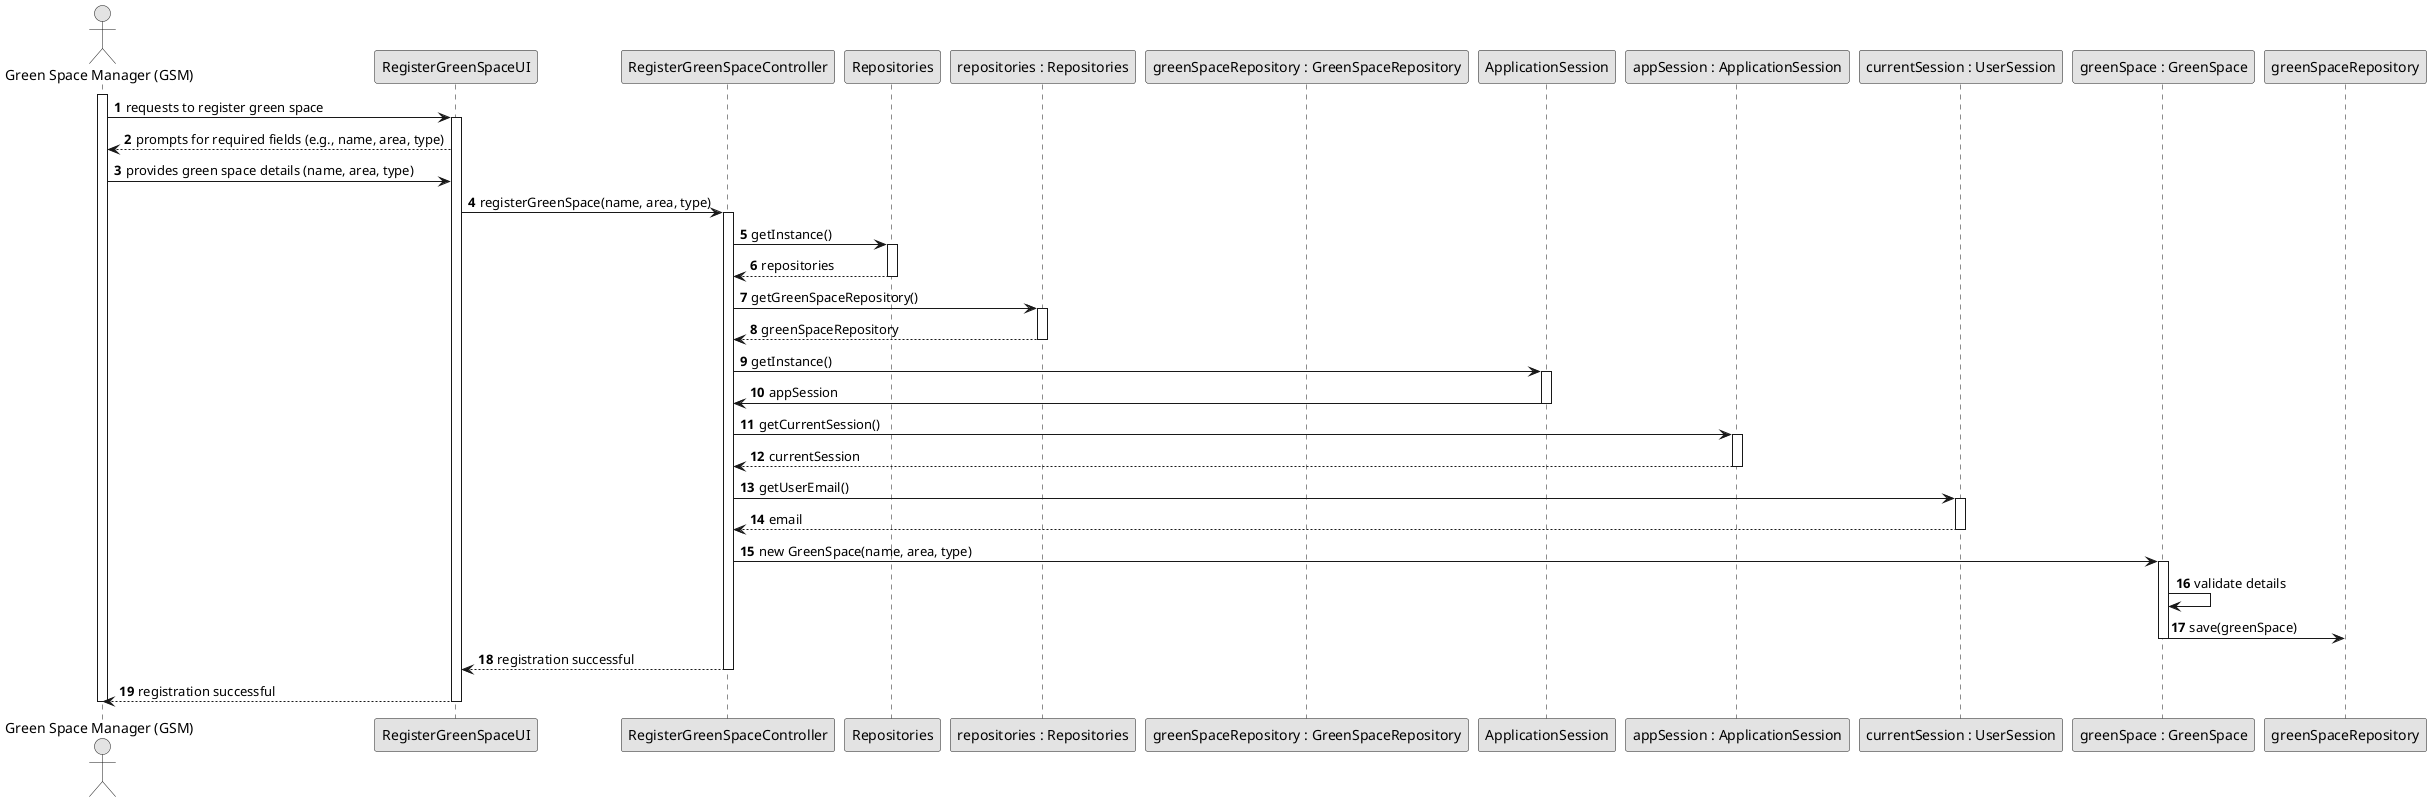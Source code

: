 @startuml
skinparam monochrome true
skinparam packageStyle rectangle
skinparam shadowing false

autonumber

actor "Green Space Manager (GSM)" as GSM
participant "RegisterGreenSpaceUI" as UI
participant "RegisterGreenSpaceController" as CTRL
participant "Repositories" as RepositorySingleton
participant "repositories : Repositories" as PLAT
participant "greenSpaceRepository : GreenSpaceRepository" as GreenSpaceRepository
participant "ApplicationSession" as _APP
participant "appSession : ApplicationSession" as APP
participant "currentSession : UserSession" as SESSAO
participant "greenSpace : GreenSpace" as GREENSPACE

activate GSM

    GSM -> UI : requests to register green space
    activate UI

        UI --> GSM : prompts for required fields (e.g., name, area, type)

    GSM -> UI : provides green space details (name, area, type)

        UI -> CTRL : registerGreenSpace(name, area, type)
        activate CTRL

            CTRL -> RepositorySingleton : getInstance()
            activate RepositorySingleton

                RepositorySingleton --> CTRL : repositories
            deactivate RepositorySingleton

            CTRL -> PLAT : getGreenSpaceRepository()
            activate PLAT

                PLAT --> CTRL : greenSpaceRepository
            deactivate PLAT

            CTRL -> _APP: getInstance()
            activate _APP
                _APP -> CTRL: appSession
            deactivate _APP

            CTRL -> APP: getCurrentSession()
            activate APP

                APP --> CTRL: currentSession
            deactivate APP

            CTRL -> SESSAO: getUserEmail()
            activate SESSAO

                SESSAO --> CTRL: email
            deactivate SESSAO

            CTRL -> GREENSPACE : new GreenSpace(name, area, type)
            activate GREENSPACE

                GREENSPACE -> GREENSPACE : validate details
                GREENSPACE -> greenSpaceRepository : save(greenSpace)
                deactivate GREENSPACE

            CTRL --> UI : registration successful
        deactivate CTRL

    UI --> GSM : registration successful
    deactivate UI

deactivate GSM

@enduml
